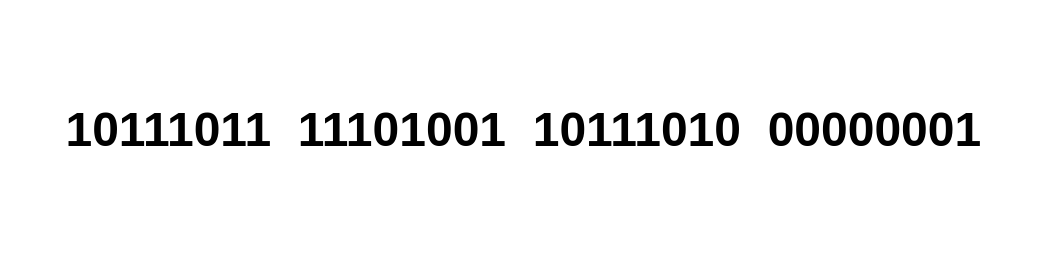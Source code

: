 <mxfile version="16.0.0" type="github">
  <diagram id="tm-nALROagj8iYamRgqU" name="第 1 页">
    <mxGraphModel dx="865" dy="483" grid="1" gridSize="10" guides="1" tooltips="1" connect="1" arrows="1" fold="1" page="1" pageScale="1" pageWidth="827" pageHeight="1169" math="0" shadow="0">
      <root>
        <mxCell id="0" />
        <mxCell id="1" parent="0" />
        <mxCell id="p4Hp8FtgV2sdefWnoZf5-1" value="&lt;font style=&quot;font-size: 24px&quot;&gt;&lt;b&gt;10111011&amp;nbsp; 11101001&amp;nbsp; 10111010&amp;nbsp; 00000001&amp;nbsp;&lt;/b&gt;&lt;/font&gt;" style="text;html=1;strokeColor=none;fillColor=none;align=center;verticalAlign=middle;whiteSpace=wrap;rounded=0;" vertex="1" parent="1">
          <mxGeometry x="210" y="200" width="530" height="130" as="geometry" />
        </mxCell>
      </root>
    </mxGraphModel>
  </diagram>
</mxfile>
